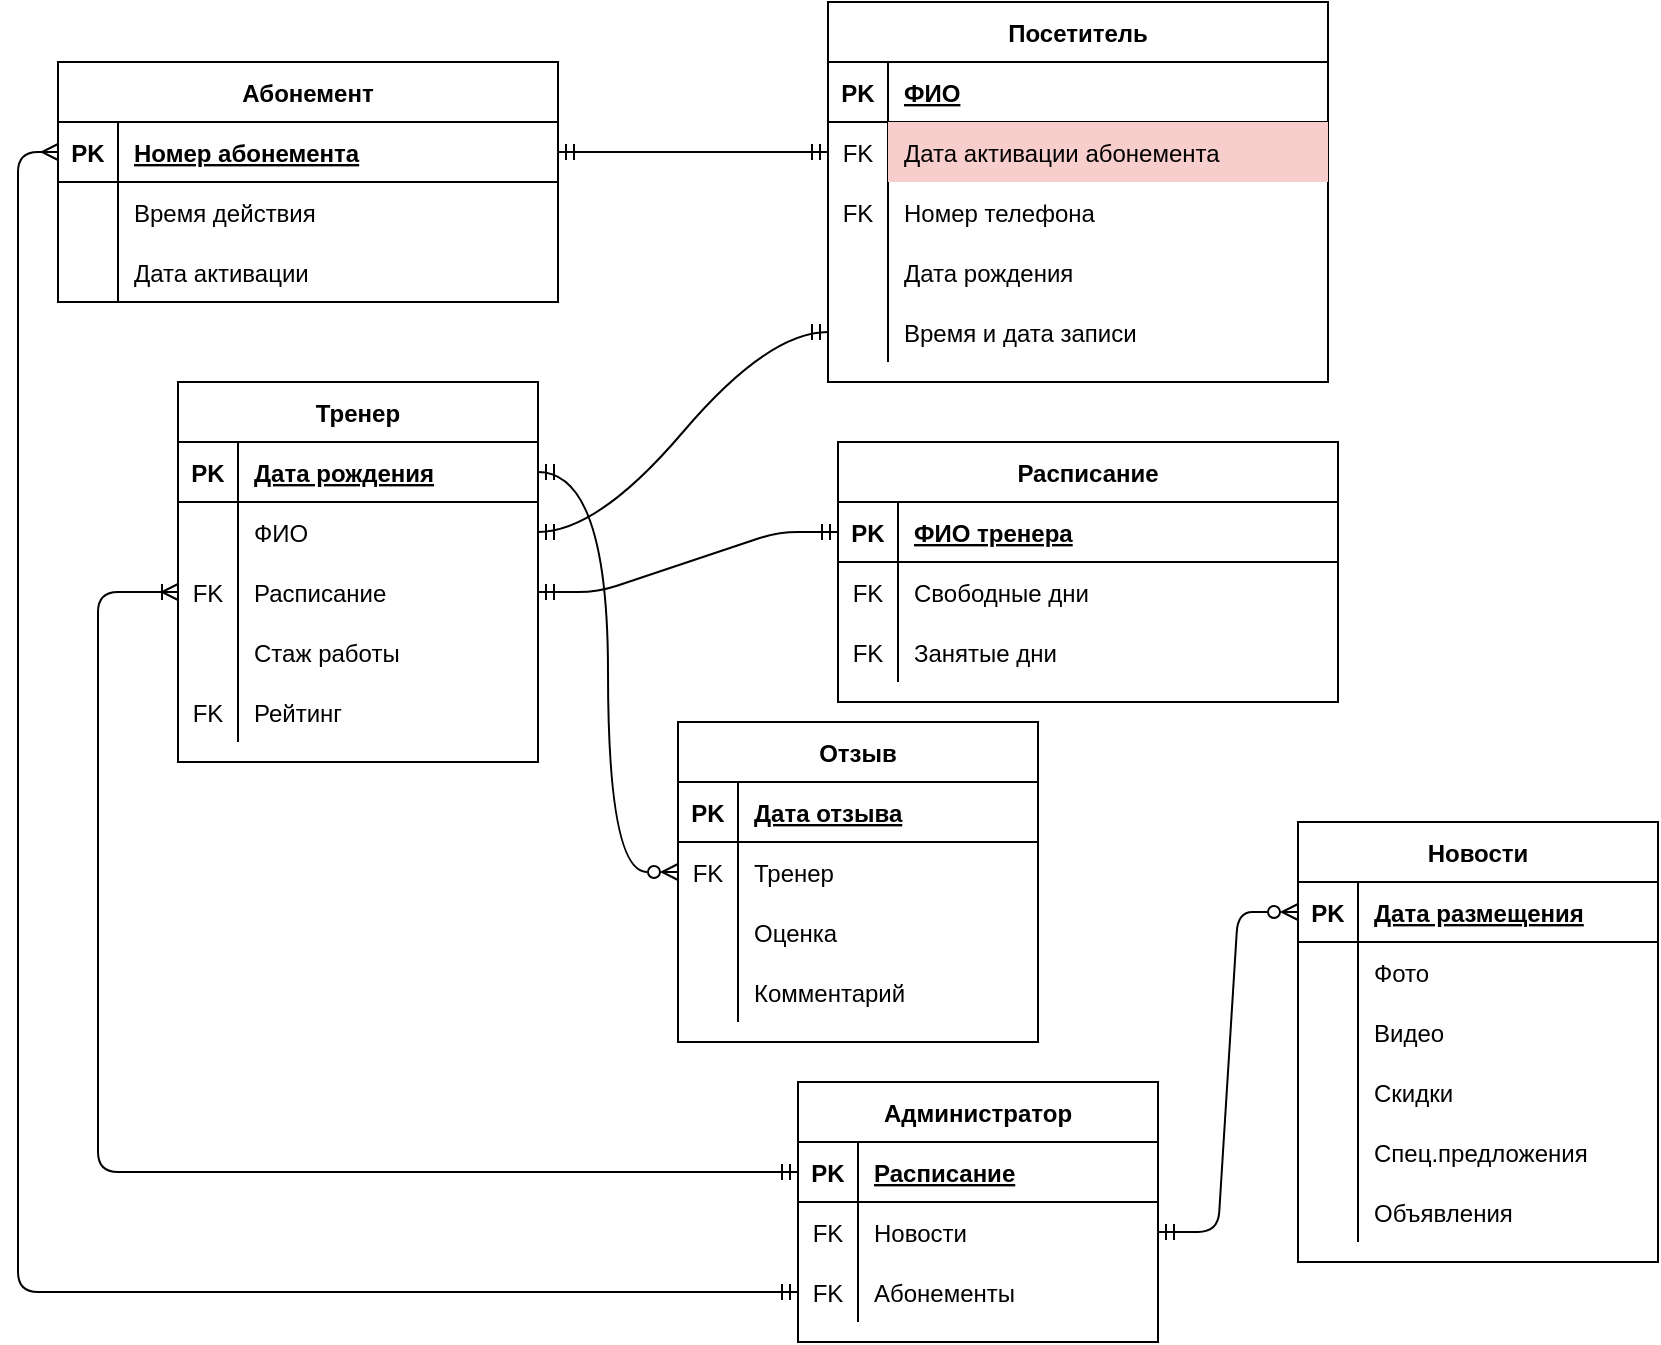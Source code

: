 <mxfile version="15.6.1" type="github">
  <diagram id="R2lEEEUBdFMjLlhIrx00" name="Page-1">
    <mxGraphModel dx="1483" dy="736" grid="1" gridSize="10" guides="1" tooltips="1" connect="1" arrows="1" fold="1" page="1" pageScale="1" pageWidth="850" pageHeight="1100" math="0" shadow="0" extFonts="Permanent Marker^https://fonts.googleapis.com/css?family=Permanent+Marker">
      <root>
        <mxCell id="0" />
        <mxCell id="1" parent="0" />
        <mxCell id="C-vyLk0tnHw3VtMMgP7b-2" value="Посетитель" style="shape=table;startSize=30;container=1;collapsible=1;childLayout=tableLayout;fixedRows=1;rowLines=0;fontStyle=1;align=center;resizeLast=1;" parent="1" vertex="1">
          <mxGeometry x="425" y="70" width="250" height="190" as="geometry" />
        </mxCell>
        <mxCell id="C-vyLk0tnHw3VtMMgP7b-3" value="" style="shape=partialRectangle;collapsible=0;dropTarget=0;pointerEvents=0;fillColor=none;points=[[0,0.5],[1,0.5]];portConstraint=eastwest;top=0;left=0;right=0;bottom=1;" parent="C-vyLk0tnHw3VtMMgP7b-2" vertex="1">
          <mxGeometry y="30" width="250" height="30" as="geometry" />
        </mxCell>
        <mxCell id="C-vyLk0tnHw3VtMMgP7b-4" value="PK" style="shape=partialRectangle;overflow=hidden;connectable=0;fillColor=none;top=0;left=0;bottom=0;right=0;fontStyle=1;" parent="C-vyLk0tnHw3VtMMgP7b-3" vertex="1">
          <mxGeometry width="30" height="30" as="geometry">
            <mxRectangle width="30" height="30" as="alternateBounds" />
          </mxGeometry>
        </mxCell>
        <mxCell id="C-vyLk0tnHw3VtMMgP7b-5" value="ФИО" style="shape=partialRectangle;overflow=hidden;connectable=0;fillColor=none;top=0;left=0;bottom=0;right=0;align=left;spacingLeft=6;fontStyle=5;" parent="C-vyLk0tnHw3VtMMgP7b-3" vertex="1">
          <mxGeometry x="30" width="220" height="30" as="geometry">
            <mxRectangle width="220" height="30" as="alternateBounds" />
          </mxGeometry>
        </mxCell>
        <mxCell id="C-vyLk0tnHw3VtMMgP7b-6" value="" style="shape=partialRectangle;collapsible=0;dropTarget=0;pointerEvents=0;fillColor=none;points=[[0,0.5],[1,0.5]];portConstraint=eastwest;top=0;left=0;right=0;bottom=0;" parent="C-vyLk0tnHw3VtMMgP7b-2" vertex="1">
          <mxGeometry y="60" width="250" height="30" as="geometry" />
        </mxCell>
        <mxCell id="C-vyLk0tnHw3VtMMgP7b-7" value="FK" style="shape=partialRectangle;overflow=hidden;connectable=0;fillColor=none;top=0;left=0;bottom=0;right=0;" parent="C-vyLk0tnHw3VtMMgP7b-6" vertex="1">
          <mxGeometry width="30" height="30" as="geometry">
            <mxRectangle width="30" height="30" as="alternateBounds" />
          </mxGeometry>
        </mxCell>
        <mxCell id="C-vyLk0tnHw3VtMMgP7b-8" value="Дата активации абонемента" style="shape=partialRectangle;overflow=hidden;connectable=0;fillColor=#f8cecc;top=0;left=0;bottom=0;right=0;align=left;spacingLeft=6;strokeColor=#b85450;" parent="C-vyLk0tnHw3VtMMgP7b-6" vertex="1">
          <mxGeometry x="30" width="220" height="30" as="geometry">
            <mxRectangle width="220" height="30" as="alternateBounds" />
          </mxGeometry>
        </mxCell>
        <mxCell id="C-vyLk0tnHw3VtMMgP7b-9" value="" style="shape=partialRectangle;collapsible=0;dropTarget=0;pointerEvents=0;fillColor=none;points=[[0,0.5],[1,0.5]];portConstraint=eastwest;top=0;left=0;right=0;bottom=0;" parent="C-vyLk0tnHw3VtMMgP7b-2" vertex="1">
          <mxGeometry y="90" width="250" height="30" as="geometry" />
        </mxCell>
        <mxCell id="C-vyLk0tnHw3VtMMgP7b-10" value="FK" style="shape=partialRectangle;overflow=hidden;connectable=0;fillColor=none;top=0;left=0;bottom=0;right=0;" parent="C-vyLk0tnHw3VtMMgP7b-9" vertex="1">
          <mxGeometry width="30" height="30" as="geometry">
            <mxRectangle width="30" height="30" as="alternateBounds" />
          </mxGeometry>
        </mxCell>
        <mxCell id="C-vyLk0tnHw3VtMMgP7b-11" value="Номер телефона" style="shape=partialRectangle;overflow=hidden;connectable=0;fillColor=none;top=0;left=0;bottom=0;right=0;align=left;spacingLeft=6;" parent="C-vyLk0tnHw3VtMMgP7b-9" vertex="1">
          <mxGeometry x="30" width="220" height="30" as="geometry">
            <mxRectangle width="220" height="30" as="alternateBounds" />
          </mxGeometry>
        </mxCell>
        <mxCell id="m1tosfjRCNkE-whjIjtx-31" value="" style="shape=partialRectangle;collapsible=0;dropTarget=0;pointerEvents=0;fillColor=none;top=0;left=0;bottom=0;right=0;points=[[0,0.5],[1,0.5]];portConstraint=eastwest;" parent="C-vyLk0tnHw3VtMMgP7b-2" vertex="1">
          <mxGeometry y="120" width="250" height="30" as="geometry" />
        </mxCell>
        <mxCell id="m1tosfjRCNkE-whjIjtx-32" value="" style="shape=partialRectangle;connectable=0;fillColor=none;top=0;left=0;bottom=0;right=0;editable=1;overflow=hidden;" parent="m1tosfjRCNkE-whjIjtx-31" vertex="1">
          <mxGeometry width="30" height="30" as="geometry">
            <mxRectangle width="30" height="30" as="alternateBounds" />
          </mxGeometry>
        </mxCell>
        <mxCell id="m1tosfjRCNkE-whjIjtx-33" value="Дата рождения" style="shape=partialRectangle;connectable=0;fillColor=none;top=0;left=0;bottom=0;right=0;align=left;spacingLeft=6;overflow=hidden;" parent="m1tosfjRCNkE-whjIjtx-31" vertex="1">
          <mxGeometry x="30" width="220" height="30" as="geometry">
            <mxRectangle width="220" height="30" as="alternateBounds" />
          </mxGeometry>
        </mxCell>
        <mxCell id="RjlvpiFln3S95zQfy1D4-3" value="" style="shape=partialRectangle;collapsible=0;dropTarget=0;pointerEvents=0;fillColor=none;top=0;left=0;bottom=0;right=0;points=[[0,0.5],[1,0.5]];portConstraint=eastwest;" parent="C-vyLk0tnHw3VtMMgP7b-2" vertex="1">
          <mxGeometry y="150" width="250" height="30" as="geometry" />
        </mxCell>
        <mxCell id="RjlvpiFln3S95zQfy1D4-4" value="" style="shape=partialRectangle;connectable=0;fillColor=none;top=0;left=0;bottom=0;right=0;editable=1;overflow=hidden;" parent="RjlvpiFln3S95zQfy1D4-3" vertex="1">
          <mxGeometry width="30" height="30" as="geometry">
            <mxRectangle width="30" height="30" as="alternateBounds" />
          </mxGeometry>
        </mxCell>
        <mxCell id="RjlvpiFln3S95zQfy1D4-5" value="Время и дата записи" style="shape=partialRectangle;connectable=0;fillColor=none;top=0;left=0;bottom=0;right=0;align=left;spacingLeft=6;overflow=hidden;" parent="RjlvpiFln3S95zQfy1D4-3" vertex="1">
          <mxGeometry x="30" width="220" height="30" as="geometry">
            <mxRectangle width="220" height="30" as="alternateBounds" />
          </mxGeometry>
        </mxCell>
        <mxCell id="C-vyLk0tnHw3VtMMgP7b-13" value="Расписание" style="shape=table;startSize=30;container=1;collapsible=1;childLayout=tableLayout;fixedRows=1;rowLines=0;fontStyle=1;align=center;resizeLast=1;" parent="1" vertex="1">
          <mxGeometry x="430" y="290" width="250" height="130" as="geometry" />
        </mxCell>
        <mxCell id="C-vyLk0tnHw3VtMMgP7b-14" value="" style="shape=partialRectangle;collapsible=0;dropTarget=0;pointerEvents=0;fillColor=none;points=[[0,0.5],[1,0.5]];portConstraint=eastwest;top=0;left=0;right=0;bottom=1;" parent="C-vyLk0tnHw3VtMMgP7b-13" vertex="1">
          <mxGeometry y="30" width="250" height="30" as="geometry" />
        </mxCell>
        <mxCell id="C-vyLk0tnHw3VtMMgP7b-15" value="PK" style="shape=partialRectangle;overflow=hidden;connectable=0;fillColor=none;top=0;left=0;bottom=0;right=0;fontStyle=1;" parent="C-vyLk0tnHw3VtMMgP7b-14" vertex="1">
          <mxGeometry width="30" height="30" as="geometry" />
        </mxCell>
        <mxCell id="C-vyLk0tnHw3VtMMgP7b-16" value="ФИО тренера" style="shape=partialRectangle;overflow=hidden;connectable=0;fillColor=none;top=0;left=0;bottom=0;right=0;align=left;spacingLeft=6;fontStyle=5;" parent="C-vyLk0tnHw3VtMMgP7b-14" vertex="1">
          <mxGeometry x="30" width="220" height="30" as="geometry" />
        </mxCell>
        <mxCell id="C-vyLk0tnHw3VtMMgP7b-17" value="" style="shape=partialRectangle;collapsible=0;dropTarget=0;pointerEvents=0;fillColor=none;points=[[0,0.5],[1,0.5]];portConstraint=eastwest;top=0;left=0;right=0;bottom=0;" parent="C-vyLk0tnHw3VtMMgP7b-13" vertex="1">
          <mxGeometry y="60" width="250" height="30" as="geometry" />
        </mxCell>
        <mxCell id="C-vyLk0tnHw3VtMMgP7b-18" value="FK" style="shape=partialRectangle;overflow=hidden;connectable=0;fillColor=none;top=0;left=0;bottom=0;right=0;" parent="C-vyLk0tnHw3VtMMgP7b-17" vertex="1">
          <mxGeometry width="30" height="30" as="geometry" />
        </mxCell>
        <mxCell id="C-vyLk0tnHw3VtMMgP7b-19" value="Свободные дни" style="shape=partialRectangle;overflow=hidden;connectable=0;fillColor=none;top=0;left=0;bottom=0;right=0;align=left;spacingLeft=6;" parent="C-vyLk0tnHw3VtMMgP7b-17" vertex="1">
          <mxGeometry x="30" width="220" height="30" as="geometry" />
        </mxCell>
        <mxCell id="C-vyLk0tnHw3VtMMgP7b-20" value="" style="shape=partialRectangle;collapsible=0;dropTarget=0;pointerEvents=0;fillColor=none;points=[[0,0.5],[1,0.5]];portConstraint=eastwest;top=0;left=0;right=0;bottom=0;" parent="C-vyLk0tnHw3VtMMgP7b-13" vertex="1">
          <mxGeometry y="90" width="250" height="30" as="geometry" />
        </mxCell>
        <mxCell id="C-vyLk0tnHw3VtMMgP7b-21" value="FK" style="shape=partialRectangle;overflow=hidden;connectable=0;fillColor=none;top=0;left=0;bottom=0;right=0;" parent="C-vyLk0tnHw3VtMMgP7b-20" vertex="1">
          <mxGeometry width="30" height="30" as="geometry" />
        </mxCell>
        <mxCell id="C-vyLk0tnHw3VtMMgP7b-22" value="Занятые дни" style="shape=partialRectangle;overflow=hidden;connectable=0;fillColor=none;top=0;left=0;bottom=0;right=0;align=left;spacingLeft=6;" parent="C-vyLk0tnHw3VtMMgP7b-20" vertex="1">
          <mxGeometry x="30" width="220" height="30" as="geometry" />
        </mxCell>
        <mxCell id="C-vyLk0tnHw3VtMMgP7b-23" value="Абонемент" style="shape=table;startSize=30;container=1;collapsible=1;childLayout=tableLayout;fixedRows=1;rowLines=0;fontStyle=1;align=center;resizeLast=1;" parent="1" vertex="1">
          <mxGeometry x="40" y="100" width="250" height="120" as="geometry" />
        </mxCell>
        <mxCell id="C-vyLk0tnHw3VtMMgP7b-24" value="" style="shape=partialRectangle;collapsible=0;dropTarget=0;pointerEvents=0;fillColor=none;points=[[0,0.5],[1,0.5]];portConstraint=eastwest;top=0;left=0;right=0;bottom=1;" parent="C-vyLk0tnHw3VtMMgP7b-23" vertex="1">
          <mxGeometry y="30" width="250" height="30" as="geometry" />
        </mxCell>
        <mxCell id="C-vyLk0tnHw3VtMMgP7b-25" value="PK" style="shape=partialRectangle;overflow=hidden;connectable=0;fillColor=none;top=0;left=0;bottom=0;right=0;fontStyle=1;" parent="C-vyLk0tnHw3VtMMgP7b-24" vertex="1">
          <mxGeometry width="30" height="30" as="geometry">
            <mxRectangle width="30" height="30" as="alternateBounds" />
          </mxGeometry>
        </mxCell>
        <mxCell id="C-vyLk0tnHw3VtMMgP7b-26" value="Номер абонемента" style="shape=partialRectangle;overflow=hidden;connectable=0;fillColor=none;top=0;left=0;bottom=0;right=0;align=left;spacingLeft=6;fontStyle=5;" parent="C-vyLk0tnHw3VtMMgP7b-24" vertex="1">
          <mxGeometry x="30" width="220" height="30" as="geometry">
            <mxRectangle width="220" height="30" as="alternateBounds" />
          </mxGeometry>
        </mxCell>
        <mxCell id="m1tosfjRCNkE-whjIjtx-2" value="" style="shape=partialRectangle;collapsible=0;dropTarget=0;pointerEvents=0;fillColor=none;top=0;left=0;bottom=0;right=0;points=[[0,0.5],[1,0.5]];portConstraint=eastwest;" parent="C-vyLk0tnHw3VtMMgP7b-23" vertex="1">
          <mxGeometry y="60" width="250" height="30" as="geometry" />
        </mxCell>
        <mxCell id="m1tosfjRCNkE-whjIjtx-3" value="" style="shape=partialRectangle;connectable=0;fillColor=none;top=0;left=0;bottom=0;right=0;editable=1;overflow=hidden;" parent="m1tosfjRCNkE-whjIjtx-2" vertex="1">
          <mxGeometry width="30" height="30" as="geometry">
            <mxRectangle width="30" height="30" as="alternateBounds" />
          </mxGeometry>
        </mxCell>
        <mxCell id="m1tosfjRCNkE-whjIjtx-4" value="Время действия " style="shape=partialRectangle;connectable=0;fillColor=none;top=0;left=0;bottom=0;right=0;align=left;spacingLeft=6;overflow=hidden;" parent="m1tosfjRCNkE-whjIjtx-2" vertex="1">
          <mxGeometry x="30" width="220" height="30" as="geometry">
            <mxRectangle width="220" height="30" as="alternateBounds" />
          </mxGeometry>
        </mxCell>
        <mxCell id="m1tosfjRCNkE-whjIjtx-10" value="" style="shape=partialRectangle;collapsible=0;dropTarget=0;pointerEvents=0;fillColor=none;top=0;left=0;bottom=0;right=0;points=[[0,0.5],[1,0.5]];portConstraint=eastwest;" parent="C-vyLk0tnHw3VtMMgP7b-23" vertex="1">
          <mxGeometry y="90" width="250" height="30" as="geometry" />
        </mxCell>
        <mxCell id="m1tosfjRCNkE-whjIjtx-11" value="" style="shape=partialRectangle;connectable=0;fillColor=none;top=0;left=0;bottom=0;right=0;editable=1;overflow=hidden;" parent="m1tosfjRCNkE-whjIjtx-10" vertex="1">
          <mxGeometry width="30" height="30" as="geometry">
            <mxRectangle width="30" height="30" as="alternateBounds" />
          </mxGeometry>
        </mxCell>
        <mxCell id="m1tosfjRCNkE-whjIjtx-12" value="Дата активации" style="shape=partialRectangle;connectable=0;fillColor=none;top=0;left=0;bottom=0;right=0;align=left;spacingLeft=6;overflow=hidden;" parent="m1tosfjRCNkE-whjIjtx-10" vertex="1">
          <mxGeometry x="30" width="220" height="30" as="geometry">
            <mxRectangle width="220" height="30" as="alternateBounds" />
          </mxGeometry>
        </mxCell>
        <mxCell id="m1tosfjRCNkE-whjIjtx-34" value="" style="edgeStyle=entityRelationEdgeStyle;fontSize=12;html=1;endArrow=ERmandOne;startArrow=ERmandOne;exitX=1;exitY=0.5;exitDx=0;exitDy=0;entryX=0;entryY=0.5;entryDx=0;entryDy=0;" parent="1" source="C-vyLk0tnHw3VtMMgP7b-24" target="C-vyLk0tnHw3VtMMgP7b-6" edge="1">
          <mxGeometry width="100" height="100" relative="1" as="geometry">
            <mxPoint x="370" y="370" as="sourcePoint" />
            <mxPoint x="470" y="270" as="targetPoint" />
          </mxGeometry>
        </mxCell>
        <mxCell id="m1tosfjRCNkE-whjIjtx-36" value="Тренер" style="shape=table;startSize=30;container=1;collapsible=1;childLayout=tableLayout;fixedRows=1;rowLines=0;fontStyle=1;align=center;resizeLast=1;" parent="1" vertex="1">
          <mxGeometry x="100" y="260" width="180" height="190" as="geometry" />
        </mxCell>
        <mxCell id="m1tosfjRCNkE-whjIjtx-37" value="" style="shape=partialRectangle;collapsible=0;dropTarget=0;pointerEvents=0;fillColor=none;top=0;left=0;bottom=1;right=0;points=[[0,0.5],[1,0.5]];portConstraint=eastwest;" parent="m1tosfjRCNkE-whjIjtx-36" vertex="1">
          <mxGeometry y="30" width="180" height="30" as="geometry" />
        </mxCell>
        <mxCell id="m1tosfjRCNkE-whjIjtx-38" value="PK" style="shape=partialRectangle;connectable=0;fillColor=none;top=0;left=0;bottom=0;right=0;fontStyle=1;overflow=hidden;" parent="m1tosfjRCNkE-whjIjtx-37" vertex="1">
          <mxGeometry width="30" height="30" as="geometry">
            <mxRectangle width="30" height="30" as="alternateBounds" />
          </mxGeometry>
        </mxCell>
        <mxCell id="m1tosfjRCNkE-whjIjtx-39" value="Дата рождения" style="shape=partialRectangle;connectable=0;fillColor=none;top=0;left=0;bottom=0;right=0;align=left;spacingLeft=6;fontStyle=5;overflow=hidden;" parent="m1tosfjRCNkE-whjIjtx-37" vertex="1">
          <mxGeometry x="30" width="150" height="30" as="geometry">
            <mxRectangle width="150" height="30" as="alternateBounds" />
          </mxGeometry>
        </mxCell>
        <mxCell id="m1tosfjRCNkE-whjIjtx-40" value="" style="shape=partialRectangle;collapsible=0;dropTarget=0;pointerEvents=0;fillColor=none;top=0;left=0;bottom=0;right=0;points=[[0,0.5],[1,0.5]];portConstraint=eastwest;" parent="m1tosfjRCNkE-whjIjtx-36" vertex="1">
          <mxGeometry y="60" width="180" height="30" as="geometry" />
        </mxCell>
        <mxCell id="m1tosfjRCNkE-whjIjtx-41" value="" style="shape=partialRectangle;connectable=0;fillColor=none;top=0;left=0;bottom=0;right=0;editable=1;overflow=hidden;" parent="m1tosfjRCNkE-whjIjtx-40" vertex="1">
          <mxGeometry width="30" height="30" as="geometry">
            <mxRectangle width="30" height="30" as="alternateBounds" />
          </mxGeometry>
        </mxCell>
        <mxCell id="m1tosfjRCNkE-whjIjtx-42" value="ФИО" style="shape=partialRectangle;connectable=0;fillColor=none;top=0;left=0;bottom=0;right=0;align=left;spacingLeft=6;overflow=hidden;" parent="m1tosfjRCNkE-whjIjtx-40" vertex="1">
          <mxGeometry x="30" width="150" height="30" as="geometry">
            <mxRectangle width="150" height="30" as="alternateBounds" />
          </mxGeometry>
        </mxCell>
        <mxCell id="m1tosfjRCNkE-whjIjtx-43" value="" style="shape=partialRectangle;collapsible=0;dropTarget=0;pointerEvents=0;fillColor=none;top=0;left=0;bottom=0;right=0;points=[[0,0.5],[1,0.5]];portConstraint=eastwest;" parent="m1tosfjRCNkE-whjIjtx-36" vertex="1">
          <mxGeometry y="90" width="180" height="30" as="geometry" />
        </mxCell>
        <mxCell id="m1tosfjRCNkE-whjIjtx-44" value="FK" style="shape=partialRectangle;connectable=0;fillColor=none;top=0;left=0;bottom=0;right=0;editable=1;overflow=hidden;" parent="m1tosfjRCNkE-whjIjtx-43" vertex="1">
          <mxGeometry width="30" height="30" as="geometry">
            <mxRectangle width="30" height="30" as="alternateBounds" />
          </mxGeometry>
        </mxCell>
        <mxCell id="m1tosfjRCNkE-whjIjtx-45" value="Расписание" style="shape=partialRectangle;connectable=0;fillColor=none;top=0;left=0;bottom=0;right=0;align=left;spacingLeft=6;overflow=hidden;" parent="m1tosfjRCNkE-whjIjtx-43" vertex="1">
          <mxGeometry x="30" width="150" height="30" as="geometry">
            <mxRectangle width="150" height="30" as="alternateBounds" />
          </mxGeometry>
        </mxCell>
        <mxCell id="m1tosfjRCNkE-whjIjtx-93" value="" style="shape=partialRectangle;collapsible=0;dropTarget=0;pointerEvents=0;fillColor=none;top=0;left=0;bottom=0;right=0;points=[[0,0.5],[1,0.5]];portConstraint=eastwest;" parent="m1tosfjRCNkE-whjIjtx-36" vertex="1">
          <mxGeometry y="120" width="180" height="30" as="geometry" />
        </mxCell>
        <mxCell id="m1tosfjRCNkE-whjIjtx-94" value="" style="shape=partialRectangle;connectable=0;fillColor=none;top=0;left=0;bottom=0;right=0;editable=1;overflow=hidden;" parent="m1tosfjRCNkE-whjIjtx-93" vertex="1">
          <mxGeometry width="30" height="30" as="geometry">
            <mxRectangle width="30" height="30" as="alternateBounds" />
          </mxGeometry>
        </mxCell>
        <mxCell id="m1tosfjRCNkE-whjIjtx-95" value="Стаж работы" style="shape=partialRectangle;connectable=0;fillColor=none;top=0;left=0;bottom=0;right=0;align=left;spacingLeft=6;overflow=hidden;" parent="m1tosfjRCNkE-whjIjtx-93" vertex="1">
          <mxGeometry x="30" width="150" height="30" as="geometry">
            <mxRectangle width="150" height="30" as="alternateBounds" />
          </mxGeometry>
        </mxCell>
        <mxCell id="m1tosfjRCNkE-whjIjtx-101" value="" style="shape=partialRectangle;collapsible=0;dropTarget=0;pointerEvents=0;fillColor=none;top=0;left=0;bottom=0;right=0;points=[[0,0.5],[1,0.5]];portConstraint=eastwest;" parent="m1tosfjRCNkE-whjIjtx-36" vertex="1">
          <mxGeometry y="150" width="180" height="30" as="geometry" />
        </mxCell>
        <mxCell id="m1tosfjRCNkE-whjIjtx-102" value="FK" style="shape=partialRectangle;connectable=0;fillColor=none;top=0;left=0;bottom=0;right=0;editable=1;overflow=hidden;" parent="m1tosfjRCNkE-whjIjtx-101" vertex="1">
          <mxGeometry width="30" height="30" as="geometry">
            <mxRectangle width="30" height="30" as="alternateBounds" />
          </mxGeometry>
        </mxCell>
        <mxCell id="m1tosfjRCNkE-whjIjtx-103" value="Рейтинг" style="shape=partialRectangle;connectable=0;fillColor=none;top=0;left=0;bottom=0;right=0;align=left;spacingLeft=6;overflow=hidden;" parent="m1tosfjRCNkE-whjIjtx-101" vertex="1">
          <mxGeometry x="30" width="150" height="30" as="geometry">
            <mxRectangle width="150" height="30" as="alternateBounds" />
          </mxGeometry>
        </mxCell>
        <mxCell id="m1tosfjRCNkE-whjIjtx-54" value="" style="edgeStyle=entityRelationEdgeStyle;fontSize=12;html=1;endArrow=ERmandOne;startArrow=ERmandOne;entryX=0;entryY=0.5;entryDx=0;entryDy=0;jumpStyle=sharp;" parent="1" source="m1tosfjRCNkE-whjIjtx-43" target="C-vyLk0tnHw3VtMMgP7b-14" edge="1">
          <mxGeometry width="100" height="100" relative="1" as="geometry">
            <mxPoint x="370" y="430" as="sourcePoint" />
            <mxPoint x="470" y="330" as="targetPoint" />
          </mxGeometry>
        </mxCell>
        <mxCell id="m1tosfjRCNkE-whjIjtx-55" value="Отзыв" style="shape=table;startSize=30;container=1;collapsible=1;childLayout=tableLayout;fixedRows=1;rowLines=0;fontStyle=1;align=center;resizeLast=1;" parent="1" vertex="1">
          <mxGeometry x="350" y="430" width="180" height="160" as="geometry" />
        </mxCell>
        <mxCell id="m1tosfjRCNkE-whjIjtx-56" value="" style="shape=partialRectangle;collapsible=0;dropTarget=0;pointerEvents=0;fillColor=none;top=0;left=0;bottom=1;right=0;points=[[0,0.5],[1,0.5]];portConstraint=eastwest;" parent="m1tosfjRCNkE-whjIjtx-55" vertex="1">
          <mxGeometry y="30" width="180" height="30" as="geometry" />
        </mxCell>
        <mxCell id="m1tosfjRCNkE-whjIjtx-57" value="PK" style="shape=partialRectangle;connectable=0;fillColor=none;top=0;left=0;bottom=0;right=0;fontStyle=1;overflow=hidden;" parent="m1tosfjRCNkE-whjIjtx-56" vertex="1">
          <mxGeometry width="30" height="30" as="geometry">
            <mxRectangle width="30" height="30" as="alternateBounds" />
          </mxGeometry>
        </mxCell>
        <mxCell id="m1tosfjRCNkE-whjIjtx-58" value="Дата отзыва" style="shape=partialRectangle;connectable=0;fillColor=none;top=0;left=0;bottom=0;right=0;align=left;spacingLeft=6;fontStyle=5;overflow=hidden;" parent="m1tosfjRCNkE-whjIjtx-56" vertex="1">
          <mxGeometry x="30" width="150" height="30" as="geometry">
            <mxRectangle width="150" height="30" as="alternateBounds" />
          </mxGeometry>
        </mxCell>
        <mxCell id="m1tosfjRCNkE-whjIjtx-62" value="" style="shape=partialRectangle;collapsible=0;dropTarget=0;pointerEvents=0;fillColor=none;top=0;left=0;bottom=0;right=0;points=[[0,0.5],[1,0.5]];portConstraint=eastwest;" parent="m1tosfjRCNkE-whjIjtx-55" vertex="1">
          <mxGeometry y="60" width="180" height="30" as="geometry" />
        </mxCell>
        <mxCell id="m1tosfjRCNkE-whjIjtx-63" value="FK" style="shape=partialRectangle;connectable=0;fillColor=none;top=0;left=0;bottom=0;right=0;editable=1;overflow=hidden;" parent="m1tosfjRCNkE-whjIjtx-62" vertex="1">
          <mxGeometry width="30" height="30" as="geometry">
            <mxRectangle width="30" height="30" as="alternateBounds" />
          </mxGeometry>
        </mxCell>
        <mxCell id="m1tosfjRCNkE-whjIjtx-64" value="Тренер" style="shape=partialRectangle;connectable=0;fillColor=none;top=0;left=0;bottom=0;right=0;align=left;spacingLeft=6;overflow=hidden;" parent="m1tosfjRCNkE-whjIjtx-62" vertex="1">
          <mxGeometry x="30" width="150" height="30" as="geometry">
            <mxRectangle width="150" height="30" as="alternateBounds" />
          </mxGeometry>
        </mxCell>
        <mxCell id="m1tosfjRCNkE-whjIjtx-65" value="" style="shape=partialRectangle;collapsible=0;dropTarget=0;pointerEvents=0;fillColor=none;top=0;left=0;bottom=0;right=0;points=[[0,0.5],[1,0.5]];portConstraint=eastwest;" parent="m1tosfjRCNkE-whjIjtx-55" vertex="1">
          <mxGeometry y="90" width="180" height="30" as="geometry" />
        </mxCell>
        <mxCell id="m1tosfjRCNkE-whjIjtx-66" value="" style="shape=partialRectangle;connectable=0;fillColor=none;top=0;left=0;bottom=0;right=0;editable=1;overflow=hidden;" parent="m1tosfjRCNkE-whjIjtx-65" vertex="1">
          <mxGeometry width="30" height="30" as="geometry">
            <mxRectangle width="30" height="30" as="alternateBounds" />
          </mxGeometry>
        </mxCell>
        <mxCell id="m1tosfjRCNkE-whjIjtx-67" value="Оценка" style="shape=partialRectangle;connectable=0;fillColor=none;top=0;left=0;bottom=0;right=0;align=left;spacingLeft=6;overflow=hidden;" parent="m1tosfjRCNkE-whjIjtx-65" vertex="1">
          <mxGeometry x="30" width="150" height="30" as="geometry">
            <mxRectangle width="150" height="30" as="alternateBounds" />
          </mxGeometry>
        </mxCell>
        <mxCell id="m1tosfjRCNkE-whjIjtx-84" value="" style="shape=partialRectangle;collapsible=0;dropTarget=0;pointerEvents=0;fillColor=none;top=0;left=0;bottom=0;right=0;points=[[0,0.5],[1,0.5]];portConstraint=eastwest;" parent="m1tosfjRCNkE-whjIjtx-55" vertex="1">
          <mxGeometry y="120" width="180" height="30" as="geometry" />
        </mxCell>
        <mxCell id="m1tosfjRCNkE-whjIjtx-85" value="" style="shape=partialRectangle;connectable=0;fillColor=none;top=0;left=0;bottom=0;right=0;editable=1;overflow=hidden;" parent="m1tosfjRCNkE-whjIjtx-84" vertex="1">
          <mxGeometry width="30" height="30" as="geometry">
            <mxRectangle width="30" height="30" as="alternateBounds" />
          </mxGeometry>
        </mxCell>
        <mxCell id="m1tosfjRCNkE-whjIjtx-86" value="Комментарий" style="shape=partialRectangle;connectable=0;fillColor=none;top=0;left=0;bottom=0;right=0;align=left;spacingLeft=6;overflow=hidden;" parent="m1tosfjRCNkE-whjIjtx-84" vertex="1">
          <mxGeometry x="30" width="150" height="30" as="geometry">
            <mxRectangle width="150" height="30" as="alternateBounds" />
          </mxGeometry>
        </mxCell>
        <mxCell id="m1tosfjRCNkE-whjIjtx-70" value="Новости" style="shape=table;startSize=30;container=1;collapsible=1;childLayout=tableLayout;fixedRows=1;rowLines=0;fontStyle=1;align=center;resizeLast=1;" parent="1" vertex="1">
          <mxGeometry x="660" y="480" width="180" height="220" as="geometry" />
        </mxCell>
        <mxCell id="m1tosfjRCNkE-whjIjtx-71" value="" style="shape=partialRectangle;collapsible=0;dropTarget=0;pointerEvents=0;fillColor=none;top=0;left=0;bottom=1;right=0;points=[[0,0.5],[1,0.5]];portConstraint=eastwest;" parent="m1tosfjRCNkE-whjIjtx-70" vertex="1">
          <mxGeometry y="30" width="180" height="30" as="geometry" />
        </mxCell>
        <mxCell id="m1tosfjRCNkE-whjIjtx-72" value="PK" style="shape=partialRectangle;connectable=0;fillColor=none;top=0;left=0;bottom=0;right=0;fontStyle=1;overflow=hidden;" parent="m1tosfjRCNkE-whjIjtx-71" vertex="1">
          <mxGeometry width="30" height="30" as="geometry" />
        </mxCell>
        <mxCell id="m1tosfjRCNkE-whjIjtx-73" value="Дата размещения" style="shape=partialRectangle;connectable=0;fillColor=none;top=0;left=0;bottom=0;right=0;align=left;spacingLeft=6;fontStyle=5;overflow=hidden;" parent="m1tosfjRCNkE-whjIjtx-71" vertex="1">
          <mxGeometry x="30" width="150" height="30" as="geometry" />
        </mxCell>
        <mxCell id="m1tosfjRCNkE-whjIjtx-74" value="" style="shape=partialRectangle;collapsible=0;dropTarget=0;pointerEvents=0;fillColor=none;top=0;left=0;bottom=0;right=0;points=[[0,0.5],[1,0.5]];portConstraint=eastwest;" parent="m1tosfjRCNkE-whjIjtx-70" vertex="1">
          <mxGeometry y="60" width="180" height="30" as="geometry" />
        </mxCell>
        <mxCell id="m1tosfjRCNkE-whjIjtx-75" value="" style="shape=partialRectangle;connectable=0;fillColor=none;top=0;left=0;bottom=0;right=0;editable=1;overflow=hidden;" parent="m1tosfjRCNkE-whjIjtx-74" vertex="1">
          <mxGeometry width="30" height="30" as="geometry" />
        </mxCell>
        <mxCell id="m1tosfjRCNkE-whjIjtx-76" value="Фото" style="shape=partialRectangle;connectable=0;fillColor=none;top=0;left=0;bottom=0;right=0;align=left;spacingLeft=6;overflow=hidden;" parent="m1tosfjRCNkE-whjIjtx-74" vertex="1">
          <mxGeometry x="30" width="150" height="30" as="geometry" />
        </mxCell>
        <mxCell id="m1tosfjRCNkE-whjIjtx-77" value="" style="shape=partialRectangle;collapsible=0;dropTarget=0;pointerEvents=0;fillColor=none;top=0;left=0;bottom=0;right=0;points=[[0,0.5],[1,0.5]];portConstraint=eastwest;" parent="m1tosfjRCNkE-whjIjtx-70" vertex="1">
          <mxGeometry y="90" width="180" height="30" as="geometry" />
        </mxCell>
        <mxCell id="m1tosfjRCNkE-whjIjtx-78" value="" style="shape=partialRectangle;connectable=0;fillColor=none;top=0;left=0;bottom=0;right=0;editable=1;overflow=hidden;" parent="m1tosfjRCNkE-whjIjtx-77" vertex="1">
          <mxGeometry width="30" height="30" as="geometry" />
        </mxCell>
        <mxCell id="m1tosfjRCNkE-whjIjtx-79" value="Видео" style="shape=partialRectangle;connectable=0;fillColor=none;top=0;left=0;bottom=0;right=0;align=left;spacingLeft=6;overflow=hidden;" parent="m1tosfjRCNkE-whjIjtx-77" vertex="1">
          <mxGeometry x="30" width="150" height="30" as="geometry" />
        </mxCell>
        <mxCell id="m1tosfjRCNkE-whjIjtx-80" value="" style="shape=partialRectangle;collapsible=0;dropTarget=0;pointerEvents=0;fillColor=none;top=0;left=0;bottom=0;right=0;points=[[0,0.5],[1,0.5]];portConstraint=eastwest;" parent="m1tosfjRCNkE-whjIjtx-70" vertex="1">
          <mxGeometry y="120" width="180" height="30" as="geometry" />
        </mxCell>
        <mxCell id="m1tosfjRCNkE-whjIjtx-81" value="" style="shape=partialRectangle;connectable=0;fillColor=none;top=0;left=0;bottom=0;right=0;editable=1;overflow=hidden;" parent="m1tosfjRCNkE-whjIjtx-80" vertex="1">
          <mxGeometry width="30" height="30" as="geometry" />
        </mxCell>
        <mxCell id="m1tosfjRCNkE-whjIjtx-82" value="Скидки" style="shape=partialRectangle;connectable=0;fillColor=none;top=0;left=0;bottom=0;right=0;align=left;spacingLeft=6;overflow=hidden;" parent="m1tosfjRCNkE-whjIjtx-80" vertex="1">
          <mxGeometry x="30" width="150" height="30" as="geometry" />
        </mxCell>
        <mxCell id="m1tosfjRCNkE-whjIjtx-105" value="" style="shape=partialRectangle;collapsible=0;dropTarget=0;pointerEvents=0;fillColor=none;top=0;left=0;bottom=0;right=0;points=[[0,0.5],[1,0.5]];portConstraint=eastwest;" parent="m1tosfjRCNkE-whjIjtx-70" vertex="1">
          <mxGeometry y="150" width="180" height="30" as="geometry" />
        </mxCell>
        <mxCell id="m1tosfjRCNkE-whjIjtx-106" value="" style="shape=partialRectangle;connectable=0;fillColor=none;top=0;left=0;bottom=0;right=0;editable=1;overflow=hidden;" parent="m1tosfjRCNkE-whjIjtx-105" vertex="1">
          <mxGeometry width="30" height="30" as="geometry" />
        </mxCell>
        <mxCell id="m1tosfjRCNkE-whjIjtx-107" value="Спец.предложения" style="shape=partialRectangle;connectable=0;fillColor=none;top=0;left=0;bottom=0;right=0;align=left;spacingLeft=6;overflow=hidden;" parent="m1tosfjRCNkE-whjIjtx-105" vertex="1">
          <mxGeometry x="30" width="150" height="30" as="geometry" />
        </mxCell>
        <mxCell id="m1tosfjRCNkE-whjIjtx-109" value="" style="shape=partialRectangle;collapsible=0;dropTarget=0;pointerEvents=0;fillColor=none;top=0;left=0;bottom=0;right=0;points=[[0,0.5],[1,0.5]];portConstraint=eastwest;" parent="m1tosfjRCNkE-whjIjtx-70" vertex="1">
          <mxGeometry y="180" width="180" height="30" as="geometry" />
        </mxCell>
        <mxCell id="m1tosfjRCNkE-whjIjtx-110" value="" style="shape=partialRectangle;connectable=0;fillColor=none;top=0;left=0;bottom=0;right=0;editable=1;overflow=hidden;" parent="m1tosfjRCNkE-whjIjtx-109" vertex="1">
          <mxGeometry width="30" height="30" as="geometry" />
        </mxCell>
        <mxCell id="m1tosfjRCNkE-whjIjtx-111" value="Объявления" style="shape=partialRectangle;connectable=0;fillColor=none;top=0;left=0;bottom=0;right=0;align=left;spacingLeft=6;overflow=hidden;" parent="m1tosfjRCNkE-whjIjtx-109" vertex="1">
          <mxGeometry x="30" width="150" height="30" as="geometry" />
        </mxCell>
        <mxCell id="m1tosfjRCNkE-whjIjtx-87" value="" style="edgeStyle=orthogonalEdgeStyle;fontSize=12;html=1;endArrow=ERzeroToMany;startArrow=ERmandOne;jumpStyle=sharp;endFill=0;elbow=vertical;curved=1;" parent="1" source="m1tosfjRCNkE-whjIjtx-37" target="m1tosfjRCNkE-whjIjtx-62" edge="1">
          <mxGeometry width="100" height="100" relative="1" as="geometry">
            <mxPoint x="290" y="433" as="sourcePoint" />
            <mxPoint x="330" y="573" as="targetPoint" />
          </mxGeometry>
        </mxCell>
        <mxCell id="m1tosfjRCNkE-whjIjtx-112" value="Администратор" style="shape=table;startSize=30;container=1;collapsible=1;childLayout=tableLayout;fixedRows=1;rowLines=0;fontStyle=1;align=center;resizeLast=1;" parent="1" vertex="1">
          <mxGeometry x="410" y="610" width="180" height="130" as="geometry" />
        </mxCell>
        <mxCell id="m1tosfjRCNkE-whjIjtx-113" value="" style="shape=partialRectangle;collapsible=0;dropTarget=0;pointerEvents=0;fillColor=none;top=0;left=0;bottom=1;right=0;points=[[0,0.5],[1,0.5]];portConstraint=eastwest;" parent="m1tosfjRCNkE-whjIjtx-112" vertex="1">
          <mxGeometry y="30" width="180" height="30" as="geometry" />
        </mxCell>
        <mxCell id="m1tosfjRCNkE-whjIjtx-114" value="PK" style="shape=partialRectangle;connectable=0;fillColor=none;top=0;left=0;bottom=0;right=0;fontStyle=1;overflow=hidden;" parent="m1tosfjRCNkE-whjIjtx-113" vertex="1">
          <mxGeometry width="30" height="30" as="geometry" />
        </mxCell>
        <mxCell id="m1tosfjRCNkE-whjIjtx-115" value="Расписание" style="shape=partialRectangle;connectable=0;fillColor=none;top=0;left=0;bottom=0;right=0;align=left;spacingLeft=6;fontStyle=5;overflow=hidden;" parent="m1tosfjRCNkE-whjIjtx-113" vertex="1">
          <mxGeometry x="30" width="150" height="30" as="geometry" />
        </mxCell>
        <mxCell id="m1tosfjRCNkE-whjIjtx-116" value="" style="shape=partialRectangle;collapsible=0;dropTarget=0;pointerEvents=0;fillColor=none;top=0;left=0;bottom=0;right=0;points=[[0,0.5],[1,0.5]];portConstraint=eastwest;" parent="m1tosfjRCNkE-whjIjtx-112" vertex="1">
          <mxGeometry y="60" width="180" height="30" as="geometry" />
        </mxCell>
        <mxCell id="m1tosfjRCNkE-whjIjtx-117" value="FK" style="shape=partialRectangle;connectable=0;fillColor=none;top=0;left=0;bottom=0;right=0;editable=1;overflow=hidden;" parent="m1tosfjRCNkE-whjIjtx-116" vertex="1">
          <mxGeometry width="30" height="30" as="geometry" />
        </mxCell>
        <mxCell id="m1tosfjRCNkE-whjIjtx-118" value="Новости" style="shape=partialRectangle;connectable=0;fillColor=none;top=0;left=0;bottom=0;right=0;align=left;spacingLeft=6;overflow=hidden;" parent="m1tosfjRCNkE-whjIjtx-116" vertex="1">
          <mxGeometry x="30" width="150" height="30" as="geometry" />
        </mxCell>
        <mxCell id="m1tosfjRCNkE-whjIjtx-119" value="" style="shape=partialRectangle;collapsible=0;dropTarget=0;pointerEvents=0;fillColor=none;top=0;left=0;bottom=0;right=0;points=[[0,0.5],[1,0.5]];portConstraint=eastwest;" parent="m1tosfjRCNkE-whjIjtx-112" vertex="1">
          <mxGeometry y="90" width="180" height="30" as="geometry" />
        </mxCell>
        <mxCell id="m1tosfjRCNkE-whjIjtx-120" value="FK" style="shape=partialRectangle;connectable=0;fillColor=none;top=0;left=0;bottom=0;right=0;editable=1;overflow=hidden;" parent="m1tosfjRCNkE-whjIjtx-119" vertex="1">
          <mxGeometry width="30" height="30" as="geometry" />
        </mxCell>
        <mxCell id="m1tosfjRCNkE-whjIjtx-121" value="Абонементы" style="shape=partialRectangle;connectable=0;fillColor=none;top=0;left=0;bottom=0;right=0;align=left;spacingLeft=6;overflow=hidden;" parent="m1tosfjRCNkE-whjIjtx-119" vertex="1">
          <mxGeometry x="30" width="150" height="30" as="geometry" />
        </mxCell>
        <mxCell id="m1tosfjRCNkE-whjIjtx-125" value="" style="edgeStyle=orthogonalEdgeStyle;fontSize=12;html=1;endArrow=ERmandOne;startArrow=ERoneToMany;entryX=0;entryY=0.5;entryDx=0;entryDy=0;exitX=0;exitY=0.5;exitDx=0;exitDy=0;jumpStyle=sharp;startFill=0;" parent="1" source="m1tosfjRCNkE-whjIjtx-43" target="m1tosfjRCNkE-whjIjtx-113" edge="1">
          <mxGeometry width="100" height="100" relative="1" as="geometry">
            <mxPoint x="170" y="730" as="sourcePoint" />
            <mxPoint x="470" y="560" as="targetPoint" />
            <Array as="points">
              <mxPoint x="60" y="365" />
              <mxPoint x="60" y="655" />
            </Array>
          </mxGeometry>
        </mxCell>
        <mxCell id="m1tosfjRCNkE-whjIjtx-126" value="" style="edgeStyle=entityRelationEdgeStyle;fontSize=12;html=1;endArrow=ERzeroToMany;startArrow=ERmandOne;entryX=0;entryY=0.5;entryDx=0;entryDy=0;exitX=1;exitY=0.5;exitDx=0;exitDy=0;endFill=0;" parent="1" source="m1tosfjRCNkE-whjIjtx-116" target="m1tosfjRCNkE-whjIjtx-71" edge="1">
          <mxGeometry width="100" height="100" relative="1" as="geometry">
            <mxPoint x="490" y="770" as="sourcePoint" />
            <mxPoint x="590" y="670" as="targetPoint" />
          </mxGeometry>
        </mxCell>
        <mxCell id="m1tosfjRCNkE-whjIjtx-128" value="" style="edgeStyle=orthogonalEdgeStyle;fontSize=12;html=1;endArrow=ERmandOne;startArrow=ERmany;entryX=0;entryY=0.5;entryDx=0;entryDy=0;exitX=0;exitY=0.5;exitDx=0;exitDy=0;startFill=0;" parent="1" source="C-vyLk0tnHw3VtMMgP7b-24" target="m1tosfjRCNkE-whjIjtx-119" edge="1">
          <mxGeometry width="100" height="100" relative="1" as="geometry">
            <mxPoint x="30" y="125" as="sourcePoint" />
            <mxPoint x="100" y="610" as="targetPoint" />
            <Array as="points">
              <mxPoint x="20" y="145" />
              <mxPoint x="20" y="715" />
            </Array>
          </mxGeometry>
        </mxCell>
        <mxCell id="RjlvpiFln3S95zQfy1D4-6" value="" style="edgeStyle=entityRelationEdgeStyle;fontSize=12;html=1;endArrow=ERmandOne;startArrow=ERmandOne;rounded=0;curved=1;elbow=vertical;entryX=0;entryY=0.5;entryDx=0;entryDy=0;" parent="1" source="m1tosfjRCNkE-whjIjtx-40" target="RjlvpiFln3S95zQfy1D4-3" edge="1">
          <mxGeometry width="100" height="100" relative="1" as="geometry">
            <mxPoint x="460" y="420" as="sourcePoint" />
            <mxPoint x="560" y="320" as="targetPoint" />
          </mxGeometry>
        </mxCell>
      </root>
    </mxGraphModel>
  </diagram>
</mxfile>
